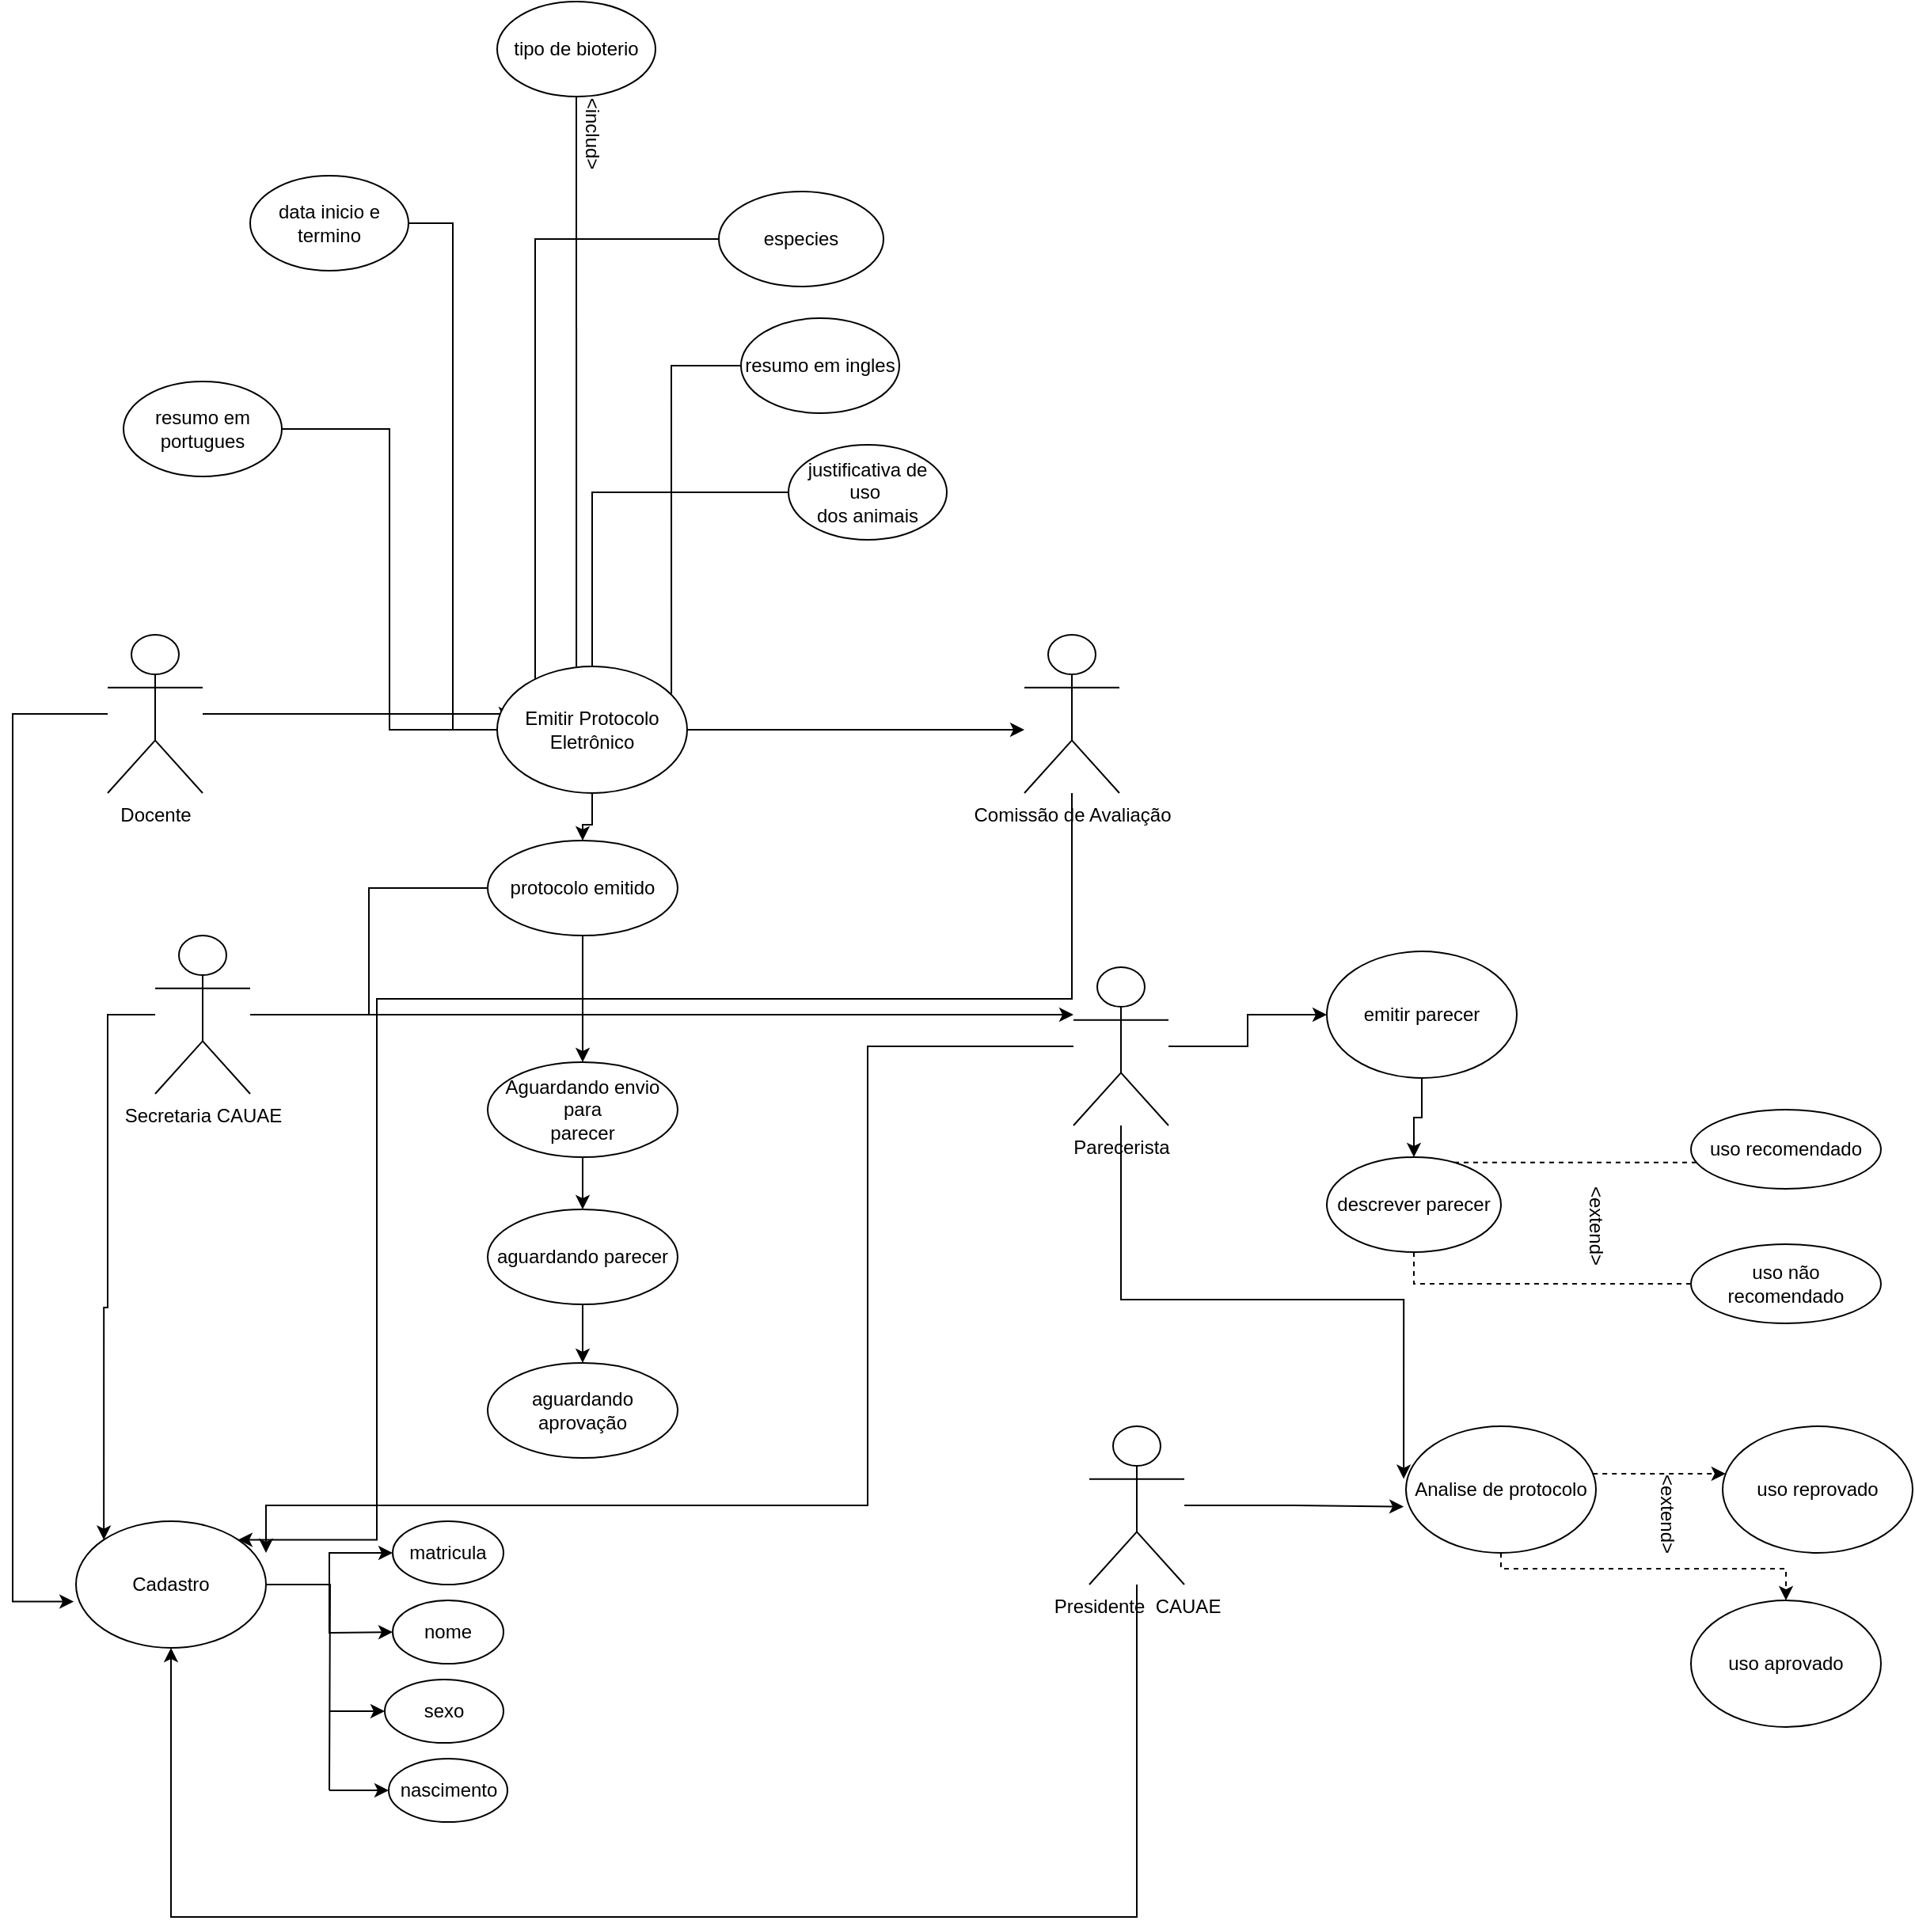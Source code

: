 <mxfile version="21.3.6" type="google">
  <diagram name="Página-1" id="p5iMZyGxlz-m7pRVS5ac">
    <mxGraphModel grid="1" page="1" gridSize="10" guides="1" tooltips="1" connect="1" arrows="1" fold="1" pageScale="1" pageWidth="827" pageHeight="1169" math="0" shadow="0">
      <root>
        <mxCell id="0" />
        <mxCell id="1" parent="0" />
        <mxCell id="EbG_Sd8rbGxu7dBEumEW-10" style="edgeStyle=orthogonalEdgeStyle;rounded=0;orthogonalLoop=1;jettySize=auto;html=1;entryX=0.083;entryY=0.375;entryDx=0;entryDy=0;entryPerimeter=0;" edge="1" parent="1" source="AMHZA3ItJMGOzckhup11-1" target="EbG_Sd8rbGxu7dBEumEW-9">
          <mxGeometry relative="1" as="geometry" />
        </mxCell>
        <mxCell id="EbG_Sd8rbGxu7dBEumEW-75" style="edgeStyle=orthogonalEdgeStyle;rounded=0;orthogonalLoop=1;jettySize=auto;html=1;entryX=-0.012;entryY=0.635;entryDx=0;entryDy=0;entryPerimeter=0;" edge="1" parent="1" source="AMHZA3ItJMGOzckhup11-1" target="EbG_Sd8rbGxu7dBEumEW-64">
          <mxGeometry relative="1" as="geometry">
            <Array as="points">
              <mxPoint x="50" y="130" />
              <mxPoint x="50" y="691" />
            </Array>
          </mxGeometry>
        </mxCell>
        <mxCell id="AMHZA3ItJMGOzckhup11-1" value="Docente" style="shape=umlActor;verticalLabelPosition=bottom;verticalAlign=top;html=1;outlineConnect=0;" vertex="1" parent="1">
          <mxGeometry x="110" y="80" width="60" height="100" as="geometry" />
        </mxCell>
        <mxCell id="EbG_Sd8rbGxu7dBEumEW-77" style="edgeStyle=orthogonalEdgeStyle;rounded=0;orthogonalLoop=1;jettySize=auto;html=1;entryX=1;entryY=0;entryDx=0;entryDy=0;" edge="1" parent="1" source="AMHZA3ItJMGOzckhup11-5" target="EbG_Sd8rbGxu7dBEumEW-64">
          <mxGeometry relative="1" as="geometry">
            <Array as="points">
              <mxPoint x="719" y="310" />
              <mxPoint x="280" y="310" />
              <mxPoint x="280" y="652" />
            </Array>
          </mxGeometry>
        </mxCell>
        <mxCell id="AMHZA3ItJMGOzckhup11-5" value="Comissão de Avaliação" style="shape=umlActor;verticalLabelPosition=bottom;verticalAlign=top;html=1;outlineConnect=0;" vertex="1" parent="1">
          <mxGeometry x="689" y="80" width="60" height="100" as="geometry" />
        </mxCell>
        <mxCell id="EbG_Sd8rbGxu7dBEumEW-56" style="edgeStyle=orthogonalEdgeStyle;rounded=0;orthogonalLoop=1;jettySize=auto;html=1;entryX=-0.012;entryY=0.635;entryDx=0;entryDy=0;entryPerimeter=0;" edge="1" parent="1" source="EbG_Sd8rbGxu7dBEumEW-2" target="EbG_Sd8rbGxu7dBEumEW-53">
          <mxGeometry relative="1" as="geometry" />
        </mxCell>
        <mxCell id="EbG_Sd8rbGxu7dBEumEW-79" style="edgeStyle=orthogonalEdgeStyle;rounded=0;orthogonalLoop=1;jettySize=auto;html=1;" edge="1" parent="1" source="EbG_Sd8rbGxu7dBEumEW-2" target="EbG_Sd8rbGxu7dBEumEW-64">
          <mxGeometry relative="1" as="geometry">
            <Array as="points">
              <mxPoint x="760" y="890" />
              <mxPoint x="150" y="890" />
            </Array>
          </mxGeometry>
        </mxCell>
        <mxCell id="EbG_Sd8rbGxu7dBEumEW-2" value="Presidente&amp;nbsp; CAUAE" style="shape=umlActor;verticalLabelPosition=bottom;verticalAlign=top;html=1;outlineConnect=0;" vertex="1" parent="1">
          <mxGeometry x="730" y="580" width="60" height="100" as="geometry" />
        </mxCell>
        <mxCell id="EbG_Sd8rbGxu7dBEumEW-31" style="edgeStyle=orthogonalEdgeStyle;rounded=0;orthogonalLoop=1;jettySize=auto;html=1;" edge="1" parent="1" source="EbG_Sd8rbGxu7dBEumEW-4" target="EbG_Sd8rbGxu7dBEumEW-7">
          <mxGeometry relative="1" as="geometry">
            <Array as="points">
              <mxPoint x="450" y="320" />
              <mxPoint x="450" y="320" />
            </Array>
          </mxGeometry>
        </mxCell>
        <mxCell id="EbG_Sd8rbGxu7dBEumEW-76" style="edgeStyle=orthogonalEdgeStyle;rounded=0;orthogonalLoop=1;jettySize=auto;html=1;entryX=0;entryY=0;entryDx=0;entryDy=0;" edge="1" parent="1" source="EbG_Sd8rbGxu7dBEumEW-4" target="EbG_Sd8rbGxu7dBEumEW-64">
          <mxGeometry relative="1" as="geometry">
            <Array as="points">
              <mxPoint x="110" y="320" />
              <mxPoint x="110" y="505" />
              <mxPoint x="108" y="505" />
            </Array>
          </mxGeometry>
        </mxCell>
        <mxCell id="EbG_Sd8rbGxu7dBEumEW-4" value="Secretaria CAUAE" style="shape=umlActor;verticalLabelPosition=bottom;verticalAlign=top;html=1;outlineConnect=0;" vertex="1" parent="1">
          <mxGeometry x="140" y="270" width="60" height="100" as="geometry" />
        </mxCell>
        <mxCell id="EbG_Sd8rbGxu7dBEumEW-41" style="edgeStyle=orthogonalEdgeStyle;rounded=0;orthogonalLoop=1;jettySize=auto;html=1;" edge="1" parent="1" source="EbG_Sd8rbGxu7dBEumEW-7" target="EbG_Sd8rbGxu7dBEumEW-29">
          <mxGeometry relative="1" as="geometry" />
        </mxCell>
        <mxCell id="EbG_Sd8rbGxu7dBEumEW-54" style="edgeStyle=orthogonalEdgeStyle;rounded=0;orthogonalLoop=1;jettySize=auto;html=1;entryX=-0.012;entryY=0.416;entryDx=0;entryDy=0;entryPerimeter=0;" edge="1" parent="1" source="EbG_Sd8rbGxu7dBEumEW-7" target="EbG_Sd8rbGxu7dBEumEW-53">
          <mxGeometry relative="1" as="geometry">
            <Array as="points">
              <mxPoint x="750" y="500" />
              <mxPoint x="929" y="500" />
            </Array>
          </mxGeometry>
        </mxCell>
        <mxCell id="EbG_Sd8rbGxu7dBEumEW-78" style="edgeStyle=orthogonalEdgeStyle;rounded=0;orthogonalLoop=1;jettySize=auto;html=1;entryX=1;entryY=0.25;entryDx=0;entryDy=0;entryPerimeter=0;" edge="1" parent="1" source="EbG_Sd8rbGxu7dBEumEW-7" target="EbG_Sd8rbGxu7dBEumEW-64">
          <mxGeometry relative="1" as="geometry">
            <Array as="points">
              <mxPoint x="590" y="340" />
              <mxPoint x="590" y="630" />
              <mxPoint x="210" y="630" />
            </Array>
          </mxGeometry>
        </mxCell>
        <mxCell id="EbG_Sd8rbGxu7dBEumEW-7" value="Parecerista" style="shape=umlActor;verticalLabelPosition=bottom;verticalAlign=top;html=1;outlineConnect=0;" vertex="1" parent="1">
          <mxGeometry x="720" y="290" width="60" height="100" as="geometry" />
        </mxCell>
        <mxCell id="EbG_Sd8rbGxu7dBEumEW-11" style="edgeStyle=orthogonalEdgeStyle;rounded=0;orthogonalLoop=1;jettySize=auto;html=1;" edge="1" parent="1" source="EbG_Sd8rbGxu7dBEumEW-9" target="AMHZA3ItJMGOzckhup11-5">
          <mxGeometry relative="1" as="geometry">
            <Array as="points">
              <mxPoint x="530" y="140" />
              <mxPoint x="530" y="140" />
            </Array>
          </mxGeometry>
        </mxCell>
        <mxCell id="EbG_Sd8rbGxu7dBEumEW-27" value="" style="edgeStyle=orthogonalEdgeStyle;rounded=0;orthogonalLoop=1;jettySize=auto;html=1;" edge="1" parent="1" source="EbG_Sd8rbGxu7dBEumEW-9" target="EbG_Sd8rbGxu7dBEumEW-26">
          <mxGeometry relative="1" as="geometry" />
        </mxCell>
        <mxCell id="EbG_Sd8rbGxu7dBEumEW-9" value="Emitir Protocolo Eletrônico" style="ellipse;whiteSpace=wrap;html=1;" vertex="1" parent="1">
          <mxGeometry x="356" y="100" width="120" height="80" as="geometry" />
        </mxCell>
        <mxCell id="EbG_Sd8rbGxu7dBEumEW-22" value="" style="edgeStyle=orthogonalEdgeStyle;rounded=0;orthogonalLoop=1;jettySize=auto;html=1;endArrow=none;endFill=0;" edge="1" parent="1" source="EbG_Sd8rbGxu7dBEumEW-12" target="EbG_Sd8rbGxu7dBEumEW-9">
          <mxGeometry relative="1" as="geometry" />
        </mxCell>
        <mxCell id="EbG_Sd8rbGxu7dBEumEW-12" value="justificativa de uso&amp;nbsp;&lt;br&gt;dos animais" style="ellipse;whiteSpace=wrap;html=1;" vertex="1" parent="1">
          <mxGeometry x="540" y="-40" width="100" height="60" as="geometry" />
        </mxCell>
        <mxCell id="EbG_Sd8rbGxu7dBEumEW-23" style="edgeStyle=orthogonalEdgeStyle;rounded=0;orthogonalLoop=1;jettySize=auto;html=1;entryX=0;entryY=0.5;entryDx=0;entryDy=0;endArrow=none;endFill=0;" edge="1" parent="1" source="EbG_Sd8rbGxu7dBEumEW-13" target="EbG_Sd8rbGxu7dBEumEW-9">
          <mxGeometry relative="1" as="geometry" />
        </mxCell>
        <mxCell id="EbG_Sd8rbGxu7dBEumEW-13" value="resumo em portugues" style="ellipse;whiteSpace=wrap;html=1;" vertex="1" parent="1">
          <mxGeometry x="120" y="-80" width="100" height="60" as="geometry" />
        </mxCell>
        <mxCell id="EbG_Sd8rbGxu7dBEumEW-21" style="edgeStyle=orthogonalEdgeStyle;rounded=0;orthogonalLoop=1;jettySize=auto;html=1;entryX=0.917;entryY=0.216;entryDx=0;entryDy=0;entryPerimeter=0;endArrow=none;endFill=0;" edge="1" parent="1" source="EbG_Sd8rbGxu7dBEumEW-14" target="EbG_Sd8rbGxu7dBEumEW-9">
          <mxGeometry relative="1" as="geometry" />
        </mxCell>
        <mxCell id="EbG_Sd8rbGxu7dBEumEW-14" value="resumo em ingles" style="ellipse;whiteSpace=wrap;html=1;" vertex="1" parent="1">
          <mxGeometry x="510" y="-120" width="100" height="60" as="geometry" />
        </mxCell>
        <mxCell id="EbG_Sd8rbGxu7dBEumEW-20" style="edgeStyle=orthogonalEdgeStyle;rounded=0;orthogonalLoop=1;jettySize=auto;html=1;entryX=0;entryY=0.5;entryDx=0;entryDy=0;endArrow=none;endFill=0;" edge="1" parent="1" source="EbG_Sd8rbGxu7dBEumEW-15" target="EbG_Sd8rbGxu7dBEumEW-9">
          <mxGeometry relative="1" as="geometry" />
        </mxCell>
        <mxCell id="EbG_Sd8rbGxu7dBEumEW-15" value="data inicio e termino&lt;br&gt;" style="ellipse;whiteSpace=wrap;html=1;" vertex="1" parent="1">
          <mxGeometry x="200" y="-210" width="100" height="60" as="geometry" />
        </mxCell>
        <mxCell id="EbG_Sd8rbGxu7dBEumEW-24" value="" style="edgeStyle=orthogonalEdgeStyle;rounded=0;orthogonalLoop=1;jettySize=auto;html=1;endArrow=none;endFill=0;" edge="1" parent="1" source="EbG_Sd8rbGxu7dBEumEW-16" target="EbG_Sd8rbGxu7dBEumEW-9">
          <mxGeometry relative="1" as="geometry">
            <Array as="points">
              <mxPoint x="380" y="-170" />
            </Array>
          </mxGeometry>
        </mxCell>
        <mxCell id="EbG_Sd8rbGxu7dBEumEW-16" value="especies" style="ellipse;whiteSpace=wrap;html=1;" vertex="1" parent="1">
          <mxGeometry x="496" y="-200" width="104" height="60" as="geometry" />
        </mxCell>
        <mxCell id="EbG_Sd8rbGxu7dBEumEW-19" style="edgeStyle=orthogonalEdgeStyle;rounded=0;orthogonalLoop=1;jettySize=auto;html=1;entryX=0.417;entryY=0;entryDx=0;entryDy=0;entryPerimeter=0;endArrow=none;endFill=0;" edge="1" parent="1" source="EbG_Sd8rbGxu7dBEumEW-17" target="EbG_Sd8rbGxu7dBEumEW-9">
          <mxGeometry relative="1" as="geometry" />
        </mxCell>
        <mxCell id="EbG_Sd8rbGxu7dBEumEW-17" value="tipo de bioterio" style="ellipse;whiteSpace=wrap;html=1;" vertex="1" parent="1">
          <mxGeometry x="356" y="-320" width="100" height="60" as="geometry" />
        </mxCell>
        <mxCell id="EbG_Sd8rbGxu7dBEumEW-28" style="edgeStyle=orthogonalEdgeStyle;rounded=0;orthogonalLoop=1;jettySize=auto;html=1;endArrow=none;endFill=0;" edge="1" parent="1" source="EbG_Sd8rbGxu7dBEumEW-26" target="EbG_Sd8rbGxu7dBEumEW-4">
          <mxGeometry relative="1" as="geometry" />
        </mxCell>
        <mxCell id="EbG_Sd8rbGxu7dBEumEW-47" value="" style="edgeStyle=orthogonalEdgeStyle;rounded=0;orthogonalLoop=1;jettySize=auto;html=1;" edge="1" parent="1" source="EbG_Sd8rbGxu7dBEumEW-26" target="EbG_Sd8rbGxu7dBEumEW-46">
          <mxGeometry relative="1" as="geometry" />
        </mxCell>
        <mxCell id="EbG_Sd8rbGxu7dBEumEW-26" value="protocolo emitido" style="ellipse;whiteSpace=wrap;html=1;" vertex="1" parent="1">
          <mxGeometry x="350" y="210" width="120" height="60" as="geometry" />
        </mxCell>
        <mxCell id="EbG_Sd8rbGxu7dBEumEW-44" value="" style="edgeStyle=orthogonalEdgeStyle;rounded=0;orthogonalLoop=1;jettySize=auto;html=1;" edge="1" parent="1" source="EbG_Sd8rbGxu7dBEumEW-29" target="EbG_Sd8rbGxu7dBEumEW-34">
          <mxGeometry relative="1" as="geometry" />
        </mxCell>
        <mxCell id="EbG_Sd8rbGxu7dBEumEW-29" value="emitir parecer" style="ellipse;whiteSpace=wrap;html=1;" vertex="1" parent="1">
          <mxGeometry x="880" y="280" width="120" height="80" as="geometry" />
        </mxCell>
        <mxCell id="EbG_Sd8rbGxu7dBEumEW-39" style="edgeStyle=orthogonalEdgeStyle;rounded=0;orthogonalLoop=1;jettySize=auto;html=1;exitX=0.5;exitY=1;exitDx=0;exitDy=0;endArrow=none;endFill=0;dashed=1;" edge="1" parent="1" source="EbG_Sd8rbGxu7dBEumEW-34" target="EbG_Sd8rbGxu7dBEumEW-40">
          <mxGeometry relative="1" as="geometry">
            <mxPoint x="1000" y="490" as="targetPoint" />
          </mxGeometry>
        </mxCell>
        <mxCell id="EbG_Sd8rbGxu7dBEumEW-43" style="edgeStyle=orthogonalEdgeStyle;rounded=0;orthogonalLoop=1;jettySize=auto;html=1;endArrow=none;endFill=0;dashed=1;" edge="1" parent="1" source="EbG_Sd8rbGxu7dBEumEW-34" target="EbG_Sd8rbGxu7dBEumEW-36">
          <mxGeometry relative="1" as="geometry">
            <Array as="points">
              <mxPoint x="990" y="410" />
              <mxPoint x="990" y="410" />
            </Array>
          </mxGeometry>
        </mxCell>
        <mxCell id="EbG_Sd8rbGxu7dBEumEW-34" value="descrever parecer" style="ellipse;whiteSpace=wrap;html=1;" vertex="1" parent="1">
          <mxGeometry x="880" y="410" width="110" height="60" as="geometry" />
        </mxCell>
        <mxCell id="EbG_Sd8rbGxu7dBEumEW-36" value="uso recomendado" style="ellipse;whiteSpace=wrap;html=1;" vertex="1" parent="1">
          <mxGeometry x="1110" y="380" width="120" height="50" as="geometry" />
        </mxCell>
        <mxCell id="EbG_Sd8rbGxu7dBEumEW-40" value="uso não recomendado" style="ellipse;whiteSpace=wrap;html=1;" vertex="1" parent="1">
          <mxGeometry x="1110" y="465" width="120" height="50" as="geometry" />
        </mxCell>
        <mxCell id="EbG_Sd8rbGxu7dBEumEW-45" value="&amp;lt;extend&amp;gt;" style="text;html=1;align=center;verticalAlign=middle;resizable=0;points=[];autosize=1;strokeColor=none;fillColor=none;rotation=90;" vertex="1" parent="1">
          <mxGeometry x="1015" y="438" width="70" height="30" as="geometry" />
        </mxCell>
        <mxCell id="EbG_Sd8rbGxu7dBEumEW-49" value="" style="edgeStyle=orthogonalEdgeStyle;rounded=0;orthogonalLoop=1;jettySize=auto;html=1;" edge="1" parent="1" source="EbG_Sd8rbGxu7dBEumEW-46" target="EbG_Sd8rbGxu7dBEumEW-48">
          <mxGeometry relative="1" as="geometry" />
        </mxCell>
        <mxCell id="EbG_Sd8rbGxu7dBEumEW-46" value="Aguardando envio para&lt;br&gt;parecer" style="ellipse;whiteSpace=wrap;html=1;" vertex="1" parent="1">
          <mxGeometry x="350" y="350" width="120" height="60" as="geometry" />
        </mxCell>
        <mxCell id="EbG_Sd8rbGxu7dBEumEW-51" value="" style="edgeStyle=orthogonalEdgeStyle;rounded=0;orthogonalLoop=1;jettySize=auto;html=1;" edge="1" parent="1" source="EbG_Sd8rbGxu7dBEumEW-48" target="EbG_Sd8rbGxu7dBEumEW-50">
          <mxGeometry relative="1" as="geometry" />
        </mxCell>
        <mxCell id="EbG_Sd8rbGxu7dBEumEW-48" value="aguardando parecer" style="ellipse;whiteSpace=wrap;html=1;" vertex="1" parent="1">
          <mxGeometry x="350" y="443" width="120" height="60" as="geometry" />
        </mxCell>
        <mxCell id="EbG_Sd8rbGxu7dBEumEW-50" value="aguardando aprovação" style="ellipse;whiteSpace=wrap;html=1;" vertex="1" parent="1">
          <mxGeometry x="350" y="540" width="120" height="60" as="geometry" />
        </mxCell>
        <mxCell id="EbG_Sd8rbGxu7dBEumEW-58" value="" style="edgeStyle=orthogonalEdgeStyle;rounded=0;orthogonalLoop=1;jettySize=auto;html=1;dashed=1;" edge="1" parent="1" source="EbG_Sd8rbGxu7dBEumEW-53" target="EbG_Sd8rbGxu7dBEumEW-57">
          <mxGeometry relative="1" as="geometry">
            <Array as="points">
              <mxPoint x="990" y="670" />
              <mxPoint x="1170" y="670" />
            </Array>
          </mxGeometry>
        </mxCell>
        <mxCell id="EbG_Sd8rbGxu7dBEumEW-61" value="" style="edgeStyle=orthogonalEdgeStyle;rounded=0;orthogonalLoop=1;jettySize=auto;html=1;dashed=1;" edge="1" parent="1" source="EbG_Sd8rbGxu7dBEumEW-53" target="EbG_Sd8rbGxu7dBEumEW-59">
          <mxGeometry relative="1" as="geometry">
            <Array as="points">
              <mxPoint x="1090" y="610" />
              <mxPoint x="1090" y="610" />
            </Array>
          </mxGeometry>
        </mxCell>
        <mxCell id="EbG_Sd8rbGxu7dBEumEW-53" value="Analise de protocolo" style="ellipse;whiteSpace=wrap;html=1;" vertex="1" parent="1">
          <mxGeometry x="930" y="580" width="120" height="80" as="geometry" />
        </mxCell>
        <mxCell id="EbG_Sd8rbGxu7dBEumEW-57" value="uso aprovado" style="ellipse;whiteSpace=wrap;html=1;" vertex="1" parent="1">
          <mxGeometry x="1110" y="690" width="120" height="80" as="geometry" />
        </mxCell>
        <mxCell id="EbG_Sd8rbGxu7dBEumEW-59" value="uso reprovado" style="ellipse;whiteSpace=wrap;html=1;" vertex="1" parent="1">
          <mxGeometry x="1130" y="580" width="120" height="80" as="geometry" />
        </mxCell>
        <mxCell id="EbG_Sd8rbGxu7dBEumEW-62" value="&amp;lt;extend&amp;gt;" style="text;html=1;align=center;verticalAlign=middle;resizable=0;points=[];autosize=1;strokeColor=none;fillColor=none;rotation=90;" vertex="1" parent="1">
          <mxGeometry x="1060" y="620" width="70" height="30" as="geometry" />
        </mxCell>
        <mxCell id="EbG_Sd8rbGxu7dBEumEW-66" value="" style="edgeStyle=orthogonalEdgeStyle;rounded=0;orthogonalLoop=1;jettySize=auto;html=1;" edge="1" parent="1" source="EbG_Sd8rbGxu7dBEumEW-64" target="EbG_Sd8rbGxu7dBEumEW-65">
          <mxGeometry relative="1" as="geometry" />
        </mxCell>
        <mxCell id="EbG_Sd8rbGxu7dBEumEW-67" style="edgeStyle=orthogonalEdgeStyle;rounded=0;orthogonalLoop=1;jettySize=auto;html=1;" edge="1" parent="1" source="EbG_Sd8rbGxu7dBEumEW-64">
          <mxGeometry relative="1" as="geometry">
            <mxPoint x="290" y="710" as="targetPoint" />
          </mxGeometry>
        </mxCell>
        <mxCell id="EbG_Sd8rbGxu7dBEumEW-72" style="edgeStyle=orthogonalEdgeStyle;rounded=0;orthogonalLoop=1;jettySize=auto;html=1;endArrow=none;endFill=0;" edge="1" parent="1" source="EbG_Sd8rbGxu7dBEumEW-64">
          <mxGeometry relative="1" as="geometry">
            <mxPoint x="250" y="810" as="targetPoint" />
          </mxGeometry>
        </mxCell>
        <mxCell id="EbG_Sd8rbGxu7dBEumEW-64" value="Cadastro" style="ellipse;whiteSpace=wrap;html=1;" vertex="1" parent="1">
          <mxGeometry x="90" y="640" width="120" height="80" as="geometry" />
        </mxCell>
        <mxCell id="EbG_Sd8rbGxu7dBEumEW-65" value="matricula" style="ellipse;whiteSpace=wrap;html=1;" vertex="1" parent="1">
          <mxGeometry x="290" y="640" width="70" height="40" as="geometry" />
        </mxCell>
        <mxCell id="EbG_Sd8rbGxu7dBEumEW-68" value="nome" style="ellipse;whiteSpace=wrap;html=1;" vertex="1" parent="1">
          <mxGeometry x="290" y="690" width="70" height="40" as="geometry" />
        </mxCell>
        <mxCell id="EbG_Sd8rbGxu7dBEumEW-73" style="edgeStyle=orthogonalEdgeStyle;rounded=0;orthogonalLoop=1;jettySize=auto;html=1;endArrow=none;endFill=0;startArrow=classic;startFill=1;" edge="1" parent="1" source="EbG_Sd8rbGxu7dBEumEW-70">
          <mxGeometry relative="1" as="geometry">
            <mxPoint x="250" y="760" as="targetPoint" />
          </mxGeometry>
        </mxCell>
        <mxCell id="EbG_Sd8rbGxu7dBEumEW-70" value="sexo" style="ellipse;whiteSpace=wrap;html=1;" vertex="1" parent="1">
          <mxGeometry x="285" y="740" width="75" height="40" as="geometry" />
        </mxCell>
        <mxCell id="EbG_Sd8rbGxu7dBEumEW-74" style="edgeStyle=orthogonalEdgeStyle;rounded=0;orthogonalLoop=1;jettySize=auto;html=1;startArrow=classic;startFill=1;endArrow=none;endFill=0;" edge="1" parent="1" source="EbG_Sd8rbGxu7dBEumEW-71">
          <mxGeometry relative="1" as="geometry">
            <mxPoint x="250" y="810" as="targetPoint" />
          </mxGeometry>
        </mxCell>
        <mxCell id="EbG_Sd8rbGxu7dBEumEW-71" value="nascimento" style="ellipse;whiteSpace=wrap;html=1;" vertex="1" parent="1">
          <mxGeometry x="287.5" y="790" width="75" height="40" as="geometry" />
        </mxCell>
        <mxCell id="EbG_Sd8rbGxu7dBEumEW-80" value="&amp;lt;includ&amp;gt;" style="text;html=1;align=center;verticalAlign=middle;resizable=0;points=[];autosize=1;strokeColor=none;fillColor=none;rotation=90;" vertex="1" parent="1">
          <mxGeometry x="381" y="-252" width="70" height="30" as="geometry" />
        </mxCell>
      </root>
    </mxGraphModel>
  </diagram>
</mxfile>
